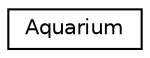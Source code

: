digraph "Graphical Class Hierarchy"
{
  edge [fontname="Helvetica",fontsize="10",labelfontname="Helvetica",labelfontsize="10"];
  node [fontname="Helvetica",fontsize="10",shape=record];
  rankdir="LR";
  Node0 [label="Aquarium",height=0.2,width=0.4,color="black", fillcolor="white", style="filled",URL="$class_aquarium.html"];
}
